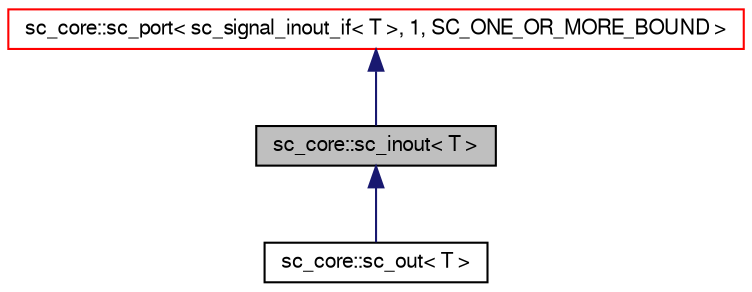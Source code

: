 digraph G
{
  edge [fontname="FreeSans",fontsize="10",labelfontname="FreeSans",labelfontsize="10"];
  node [fontname="FreeSans",fontsize="10",shape=record];
  Node1 [label="sc_core::sc_inout\< T \>",height=0.2,width=0.4,color="black", fillcolor="grey75", style="filled" fontcolor="black"];
  Node2 -> Node1 [dir=back,color="midnightblue",fontsize="10",style="solid",fontname="FreeSans"];
  Node2 [label="sc_core::sc_port\< sc_signal_inout_if\< T \>, 1, SC_ONE_OR_MORE_BOUND \>",height=0.2,width=0.4,color="red", fillcolor="white", style="filled",URL="$a00150.html"];
  Node1 -> Node3 [dir=back,color="midnightblue",fontsize="10",style="solid",fontname="FreeSans"];
  Node3 [label="sc_core::sc_out\< T \>",height=0.2,width=0.4,color="black", fillcolor="white", style="filled",URL="$a00136.html"];
}
